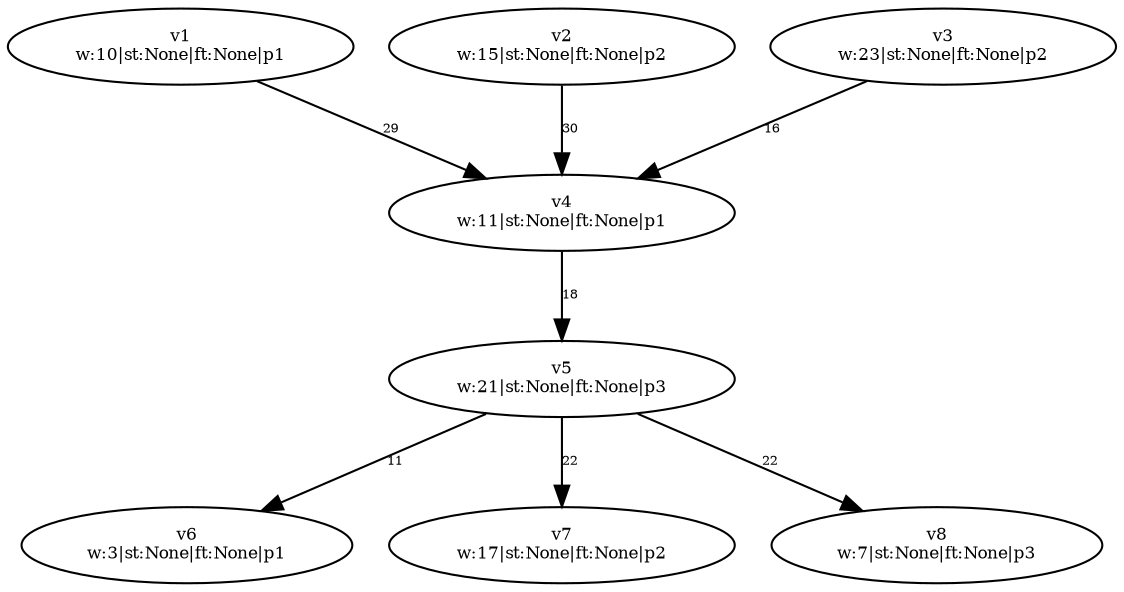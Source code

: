 digraph {
	v1 [label="v1
w:10|st:None|ft:None|p1" fontsize=8.0]
	v2 [label="v2
w:15|st:None|ft:None|p2" fontsize=8.0]
	v3 [label="v3
w:23|st:None|ft:None|p2" fontsize=8.0]
	v4 [label="v4
w:11|st:None|ft:None|p1" fontsize=8.0]
	v5 [label="v5
w:21|st:None|ft:None|p3" fontsize=8.0]
	v6 [label="v6
w:3|st:None|ft:None|p1" fontsize=8.0]
	v7 [label="v7
w:17|st:None|ft:None|p2" fontsize=8.0]
	v8 [label="v8
w:7|st:None|ft:None|p3" fontsize=8.0]
	v1 -> v4 [label=29 constraint=true fontsize=6.0]
	v2 -> v4 [label=30 constraint=true fontsize=6.0]
	v3 -> v4 [label=16 constraint=true fontsize=6.0]
	v4 -> v5 [label=18 constraint=true fontsize=6.0]
	v5 -> v6 [label=11 constraint=true fontsize=6.0]
	v5 -> v7 [label=22 constraint=true fontsize=6.0]
	v5 -> v8 [label=22 constraint=true fontsize=6.0]
}
